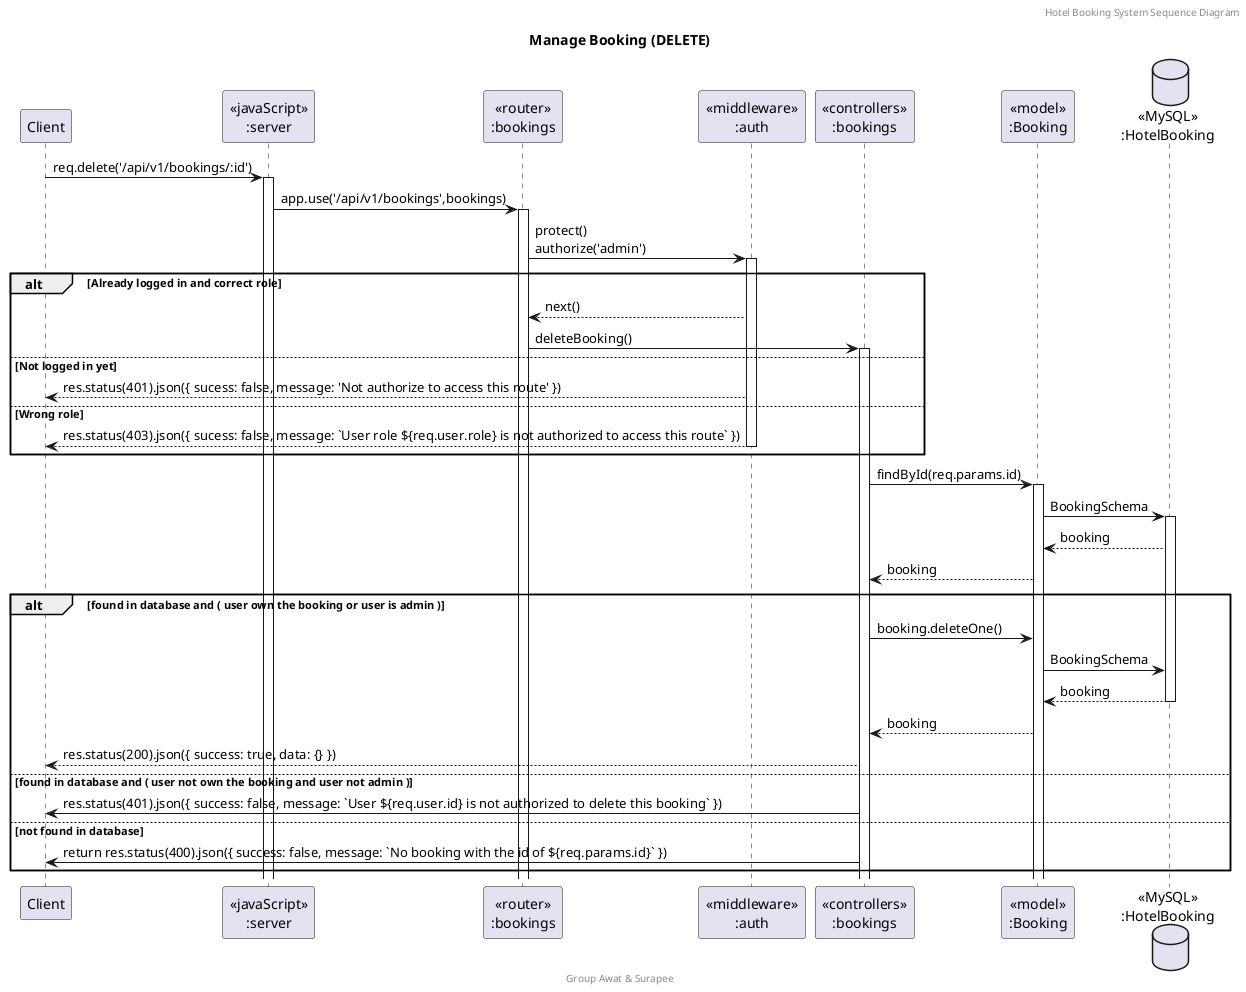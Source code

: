 @startuml Manage Booking (DELETE)

header Hotel Booking System Sequence Diagram
footer Group Awat & Surapee
title "Manage Booking (DELETE)"

participant "Client" as client
participant "<<javaScript>>\n:server" as server
participant "<<router>>\n:bookings" as routerBooking
participant "<<middleware>>\n:auth" as middleware
participant "<<controllers>>\n:bookings" as controllersBooking
participant "<<model>>\n:Booking" as modelBooking
database "<<MySQL>>\n:HotelBooking" as HotelBookingDatabase

client->server ++:req.delete('/api/v1/bookings/:id')
server->routerBooking ++:app.use('/api/v1/bookings',bookings)
routerBooking -> middleware ++:protect()\nauthorize('admin')
alt Already logged in and correct role
    middleware --> routerBooking : next()
    routerBooking -> controllersBooking ++: deleteBooking()
else Not logged in yet
    middleware --> client : res.status(401).json({ sucess: false, message: 'Not authorize to access this route' })
else Wrong role
    middleware --> client --: res.status(403).json({ sucess: false, message: `User role ${req.user.role} is not authorized to access this route` })
end
controllersBooking -> modelBooking ++: findById(req.params.id)
modelBooking -> HotelBookingDatabase ++: BookingSchema
HotelBookingDatabase --> modelBooking : booking
controllersBooking <-- modelBooking : booking
alt found in database and ( user own the booking or user is admin )
    controllersBooking -> modelBooking : booking.deleteOne()
    modelBooking -> HotelBookingDatabase : BookingSchema
    HotelBookingDatabase --> modelBooking --: booking
    controllersBooking <-- modelBooking : booking
    controllersBooking-->client : res.status(200).json({ success: true, data: {} })
else found in database and ( user not own the booking and user not admin )
    controllersBooking -> client : res.status(401).json({ success: false, message: `User ${req.user.id} is not authorized to delete this booking` })
else not found in database
    controllersBooking -> client : return res.status(400).json({ success: false, message: `No booking with the id of ${req.params.id}` })
end

@enduml
